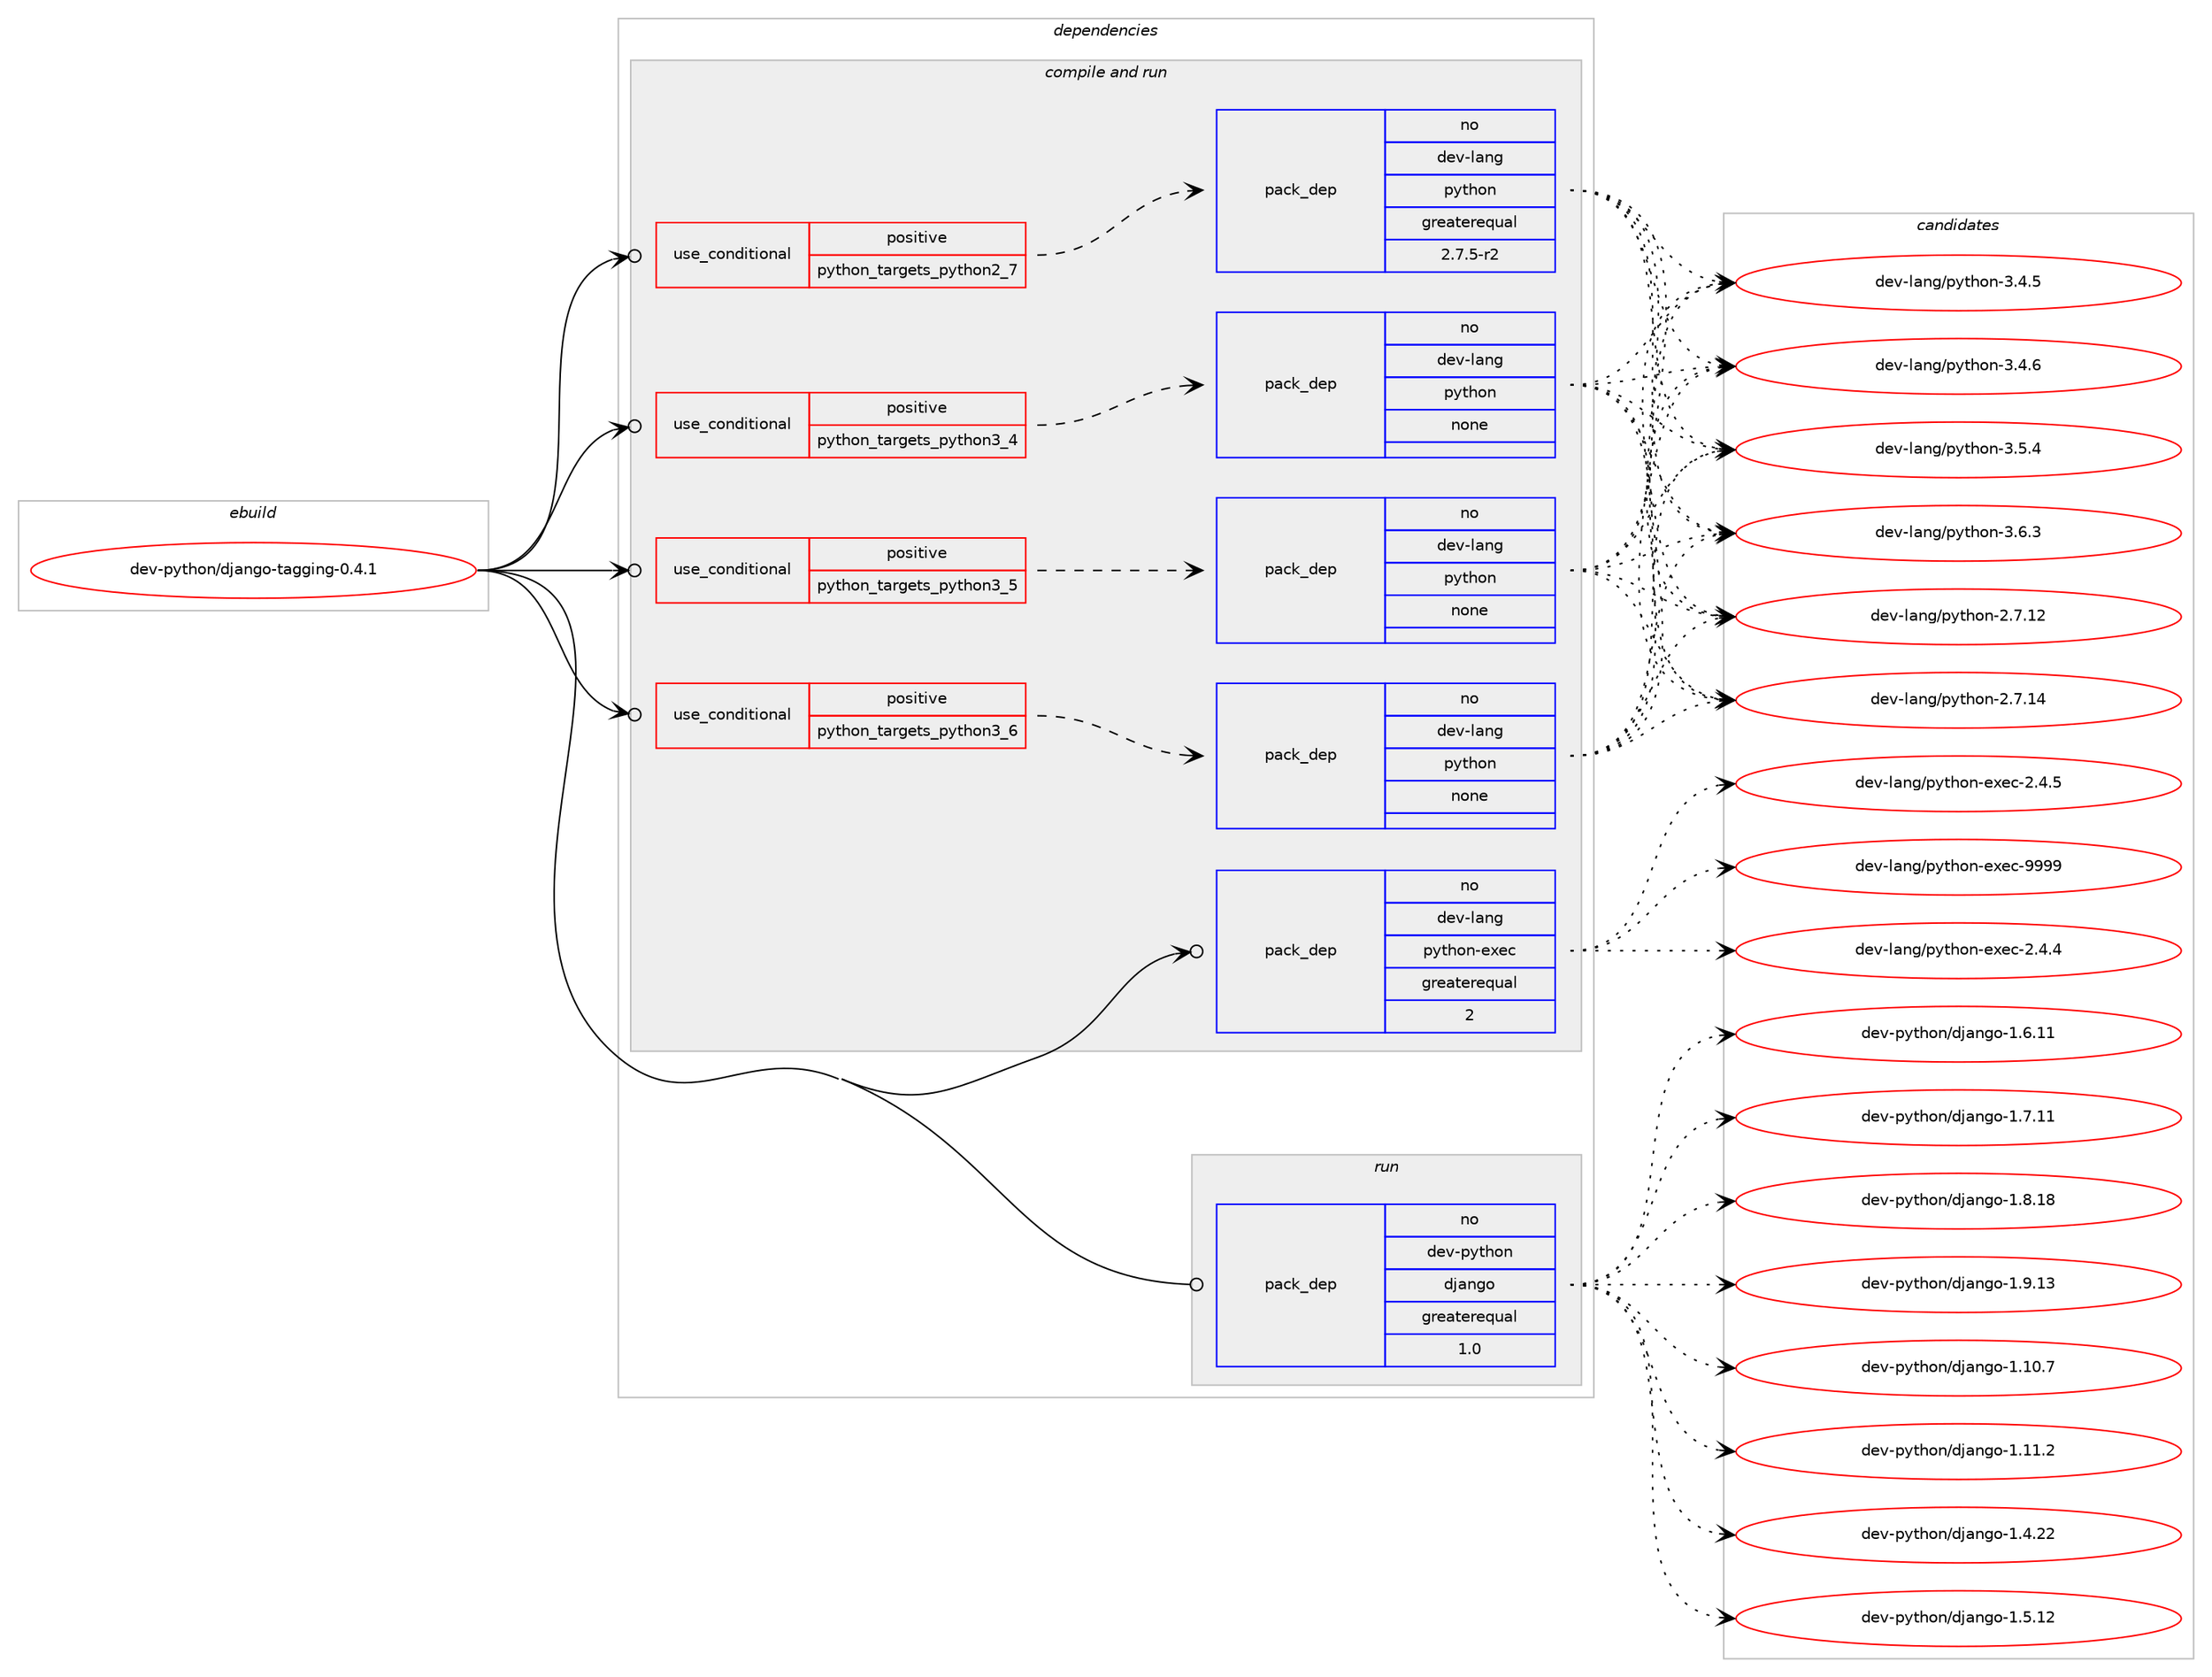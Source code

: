 digraph prolog {

# *************
# Graph options
# *************

newrank=true;
concentrate=true;
compound=true;
graph [rankdir=LR,fontname=Helvetica,fontsize=10,ranksep=1.5];#, ranksep=2.5, nodesep=0.2];
edge  [arrowhead=vee];
node  [fontname=Helvetica,fontsize=10];

# **********
# The ebuild
# **********

subgraph cluster_leftcol {
color=gray;
rank=same;
label=<<i>ebuild</i>>;
id [label="dev-python/django-tagging-0.4.1", color=red, width=4, href="../dev-python/django-tagging-0.4.1.svg"];
}

# ****************
# The dependencies
# ****************

subgraph cluster_midcol {
color=gray;
label=<<i>dependencies</i>>;
subgraph cluster_compile {
fillcolor="#eeeeee";
style=filled;
label=<<i>compile</i>>;
}
subgraph cluster_compileandrun {
fillcolor="#eeeeee";
style=filled;
label=<<i>compile and run</i>>;
subgraph cond31911 {
dependency154492 [label=<<TABLE BORDER="0" CELLBORDER="1" CELLSPACING="0" CELLPADDING="4"><TR><TD ROWSPAN="3" CELLPADDING="10">use_conditional</TD></TR><TR><TD>positive</TD></TR><TR><TD>python_targets_python2_7</TD></TR></TABLE>>, shape=none, color=red];
subgraph pack118749 {
dependency154493 [label=<<TABLE BORDER="0" CELLBORDER="1" CELLSPACING="0" CELLPADDING="4" WIDTH="220"><TR><TD ROWSPAN="6" CELLPADDING="30">pack_dep</TD></TR><TR><TD WIDTH="110">no</TD></TR><TR><TD>dev-lang</TD></TR><TR><TD>python</TD></TR><TR><TD>greaterequal</TD></TR><TR><TD>2.7.5-r2</TD></TR></TABLE>>, shape=none, color=blue];
}
dependency154492:e -> dependency154493:w [weight=20,style="dashed",arrowhead="vee"];
}
id:e -> dependency154492:w [weight=20,style="solid",arrowhead="odotvee"];
subgraph cond31912 {
dependency154494 [label=<<TABLE BORDER="0" CELLBORDER="1" CELLSPACING="0" CELLPADDING="4"><TR><TD ROWSPAN="3" CELLPADDING="10">use_conditional</TD></TR><TR><TD>positive</TD></TR><TR><TD>python_targets_python3_4</TD></TR></TABLE>>, shape=none, color=red];
subgraph pack118750 {
dependency154495 [label=<<TABLE BORDER="0" CELLBORDER="1" CELLSPACING="0" CELLPADDING="4" WIDTH="220"><TR><TD ROWSPAN="6" CELLPADDING="30">pack_dep</TD></TR><TR><TD WIDTH="110">no</TD></TR><TR><TD>dev-lang</TD></TR><TR><TD>python</TD></TR><TR><TD>none</TD></TR><TR><TD></TD></TR></TABLE>>, shape=none, color=blue];
}
dependency154494:e -> dependency154495:w [weight=20,style="dashed",arrowhead="vee"];
}
id:e -> dependency154494:w [weight=20,style="solid",arrowhead="odotvee"];
subgraph cond31913 {
dependency154496 [label=<<TABLE BORDER="0" CELLBORDER="1" CELLSPACING="0" CELLPADDING="4"><TR><TD ROWSPAN="3" CELLPADDING="10">use_conditional</TD></TR><TR><TD>positive</TD></TR><TR><TD>python_targets_python3_5</TD></TR></TABLE>>, shape=none, color=red];
subgraph pack118751 {
dependency154497 [label=<<TABLE BORDER="0" CELLBORDER="1" CELLSPACING="0" CELLPADDING="4" WIDTH="220"><TR><TD ROWSPAN="6" CELLPADDING="30">pack_dep</TD></TR><TR><TD WIDTH="110">no</TD></TR><TR><TD>dev-lang</TD></TR><TR><TD>python</TD></TR><TR><TD>none</TD></TR><TR><TD></TD></TR></TABLE>>, shape=none, color=blue];
}
dependency154496:e -> dependency154497:w [weight=20,style="dashed",arrowhead="vee"];
}
id:e -> dependency154496:w [weight=20,style="solid",arrowhead="odotvee"];
subgraph cond31914 {
dependency154498 [label=<<TABLE BORDER="0" CELLBORDER="1" CELLSPACING="0" CELLPADDING="4"><TR><TD ROWSPAN="3" CELLPADDING="10">use_conditional</TD></TR><TR><TD>positive</TD></TR><TR><TD>python_targets_python3_6</TD></TR></TABLE>>, shape=none, color=red];
subgraph pack118752 {
dependency154499 [label=<<TABLE BORDER="0" CELLBORDER="1" CELLSPACING="0" CELLPADDING="4" WIDTH="220"><TR><TD ROWSPAN="6" CELLPADDING="30">pack_dep</TD></TR><TR><TD WIDTH="110">no</TD></TR><TR><TD>dev-lang</TD></TR><TR><TD>python</TD></TR><TR><TD>none</TD></TR><TR><TD></TD></TR></TABLE>>, shape=none, color=blue];
}
dependency154498:e -> dependency154499:w [weight=20,style="dashed",arrowhead="vee"];
}
id:e -> dependency154498:w [weight=20,style="solid",arrowhead="odotvee"];
subgraph pack118753 {
dependency154500 [label=<<TABLE BORDER="0" CELLBORDER="1" CELLSPACING="0" CELLPADDING="4" WIDTH="220"><TR><TD ROWSPAN="6" CELLPADDING="30">pack_dep</TD></TR><TR><TD WIDTH="110">no</TD></TR><TR><TD>dev-lang</TD></TR><TR><TD>python-exec</TD></TR><TR><TD>greaterequal</TD></TR><TR><TD>2</TD></TR></TABLE>>, shape=none, color=blue];
}
id:e -> dependency154500:w [weight=20,style="solid",arrowhead="odotvee"];
}
subgraph cluster_run {
fillcolor="#eeeeee";
style=filled;
label=<<i>run</i>>;
subgraph pack118754 {
dependency154501 [label=<<TABLE BORDER="0" CELLBORDER="1" CELLSPACING="0" CELLPADDING="4" WIDTH="220"><TR><TD ROWSPAN="6" CELLPADDING="30">pack_dep</TD></TR><TR><TD WIDTH="110">no</TD></TR><TR><TD>dev-python</TD></TR><TR><TD>django</TD></TR><TR><TD>greaterequal</TD></TR><TR><TD>1.0</TD></TR></TABLE>>, shape=none, color=blue];
}
id:e -> dependency154501:w [weight=20,style="solid",arrowhead="odot"];
}
}

# **************
# The candidates
# **************

subgraph cluster_choices {
rank=same;
color=gray;
label=<<i>candidates</i>>;

subgraph choice118749 {
color=black;
nodesep=1;
choice10010111845108971101034711212111610411111045504655464950 [label="dev-lang/python-2.7.12", color=red, width=4,href="../dev-lang/python-2.7.12.svg"];
choice10010111845108971101034711212111610411111045504655464952 [label="dev-lang/python-2.7.14", color=red, width=4,href="../dev-lang/python-2.7.14.svg"];
choice100101118451089711010347112121116104111110455146524653 [label="dev-lang/python-3.4.5", color=red, width=4,href="../dev-lang/python-3.4.5.svg"];
choice100101118451089711010347112121116104111110455146524654 [label="dev-lang/python-3.4.6", color=red, width=4,href="../dev-lang/python-3.4.6.svg"];
choice100101118451089711010347112121116104111110455146534652 [label="dev-lang/python-3.5.4", color=red, width=4,href="../dev-lang/python-3.5.4.svg"];
choice100101118451089711010347112121116104111110455146544651 [label="dev-lang/python-3.6.3", color=red, width=4,href="../dev-lang/python-3.6.3.svg"];
dependency154493:e -> choice10010111845108971101034711212111610411111045504655464950:w [style=dotted,weight="100"];
dependency154493:e -> choice10010111845108971101034711212111610411111045504655464952:w [style=dotted,weight="100"];
dependency154493:e -> choice100101118451089711010347112121116104111110455146524653:w [style=dotted,weight="100"];
dependency154493:e -> choice100101118451089711010347112121116104111110455146524654:w [style=dotted,weight="100"];
dependency154493:e -> choice100101118451089711010347112121116104111110455146534652:w [style=dotted,weight="100"];
dependency154493:e -> choice100101118451089711010347112121116104111110455146544651:w [style=dotted,weight="100"];
}
subgraph choice118750 {
color=black;
nodesep=1;
choice10010111845108971101034711212111610411111045504655464950 [label="dev-lang/python-2.7.12", color=red, width=4,href="../dev-lang/python-2.7.12.svg"];
choice10010111845108971101034711212111610411111045504655464952 [label="dev-lang/python-2.7.14", color=red, width=4,href="../dev-lang/python-2.7.14.svg"];
choice100101118451089711010347112121116104111110455146524653 [label="dev-lang/python-3.4.5", color=red, width=4,href="../dev-lang/python-3.4.5.svg"];
choice100101118451089711010347112121116104111110455146524654 [label="dev-lang/python-3.4.6", color=red, width=4,href="../dev-lang/python-3.4.6.svg"];
choice100101118451089711010347112121116104111110455146534652 [label="dev-lang/python-3.5.4", color=red, width=4,href="../dev-lang/python-3.5.4.svg"];
choice100101118451089711010347112121116104111110455146544651 [label="dev-lang/python-3.6.3", color=red, width=4,href="../dev-lang/python-3.6.3.svg"];
dependency154495:e -> choice10010111845108971101034711212111610411111045504655464950:w [style=dotted,weight="100"];
dependency154495:e -> choice10010111845108971101034711212111610411111045504655464952:w [style=dotted,weight="100"];
dependency154495:e -> choice100101118451089711010347112121116104111110455146524653:w [style=dotted,weight="100"];
dependency154495:e -> choice100101118451089711010347112121116104111110455146524654:w [style=dotted,weight="100"];
dependency154495:e -> choice100101118451089711010347112121116104111110455146534652:w [style=dotted,weight="100"];
dependency154495:e -> choice100101118451089711010347112121116104111110455146544651:w [style=dotted,weight="100"];
}
subgraph choice118751 {
color=black;
nodesep=1;
choice10010111845108971101034711212111610411111045504655464950 [label="dev-lang/python-2.7.12", color=red, width=4,href="../dev-lang/python-2.7.12.svg"];
choice10010111845108971101034711212111610411111045504655464952 [label="dev-lang/python-2.7.14", color=red, width=4,href="../dev-lang/python-2.7.14.svg"];
choice100101118451089711010347112121116104111110455146524653 [label="dev-lang/python-3.4.5", color=red, width=4,href="../dev-lang/python-3.4.5.svg"];
choice100101118451089711010347112121116104111110455146524654 [label="dev-lang/python-3.4.6", color=red, width=4,href="../dev-lang/python-3.4.6.svg"];
choice100101118451089711010347112121116104111110455146534652 [label="dev-lang/python-3.5.4", color=red, width=4,href="../dev-lang/python-3.5.4.svg"];
choice100101118451089711010347112121116104111110455146544651 [label="dev-lang/python-3.6.3", color=red, width=4,href="../dev-lang/python-3.6.3.svg"];
dependency154497:e -> choice10010111845108971101034711212111610411111045504655464950:w [style=dotted,weight="100"];
dependency154497:e -> choice10010111845108971101034711212111610411111045504655464952:w [style=dotted,weight="100"];
dependency154497:e -> choice100101118451089711010347112121116104111110455146524653:w [style=dotted,weight="100"];
dependency154497:e -> choice100101118451089711010347112121116104111110455146524654:w [style=dotted,weight="100"];
dependency154497:e -> choice100101118451089711010347112121116104111110455146534652:w [style=dotted,weight="100"];
dependency154497:e -> choice100101118451089711010347112121116104111110455146544651:w [style=dotted,weight="100"];
}
subgraph choice118752 {
color=black;
nodesep=1;
choice10010111845108971101034711212111610411111045504655464950 [label="dev-lang/python-2.7.12", color=red, width=4,href="../dev-lang/python-2.7.12.svg"];
choice10010111845108971101034711212111610411111045504655464952 [label="dev-lang/python-2.7.14", color=red, width=4,href="../dev-lang/python-2.7.14.svg"];
choice100101118451089711010347112121116104111110455146524653 [label="dev-lang/python-3.4.5", color=red, width=4,href="../dev-lang/python-3.4.5.svg"];
choice100101118451089711010347112121116104111110455146524654 [label="dev-lang/python-3.4.6", color=red, width=4,href="../dev-lang/python-3.4.6.svg"];
choice100101118451089711010347112121116104111110455146534652 [label="dev-lang/python-3.5.4", color=red, width=4,href="../dev-lang/python-3.5.4.svg"];
choice100101118451089711010347112121116104111110455146544651 [label="dev-lang/python-3.6.3", color=red, width=4,href="../dev-lang/python-3.6.3.svg"];
dependency154499:e -> choice10010111845108971101034711212111610411111045504655464950:w [style=dotted,weight="100"];
dependency154499:e -> choice10010111845108971101034711212111610411111045504655464952:w [style=dotted,weight="100"];
dependency154499:e -> choice100101118451089711010347112121116104111110455146524653:w [style=dotted,weight="100"];
dependency154499:e -> choice100101118451089711010347112121116104111110455146524654:w [style=dotted,weight="100"];
dependency154499:e -> choice100101118451089711010347112121116104111110455146534652:w [style=dotted,weight="100"];
dependency154499:e -> choice100101118451089711010347112121116104111110455146544651:w [style=dotted,weight="100"];
}
subgraph choice118753 {
color=black;
nodesep=1;
choice1001011184510897110103471121211161041111104510112010199455046524652 [label="dev-lang/python-exec-2.4.4", color=red, width=4,href="../dev-lang/python-exec-2.4.4.svg"];
choice1001011184510897110103471121211161041111104510112010199455046524653 [label="dev-lang/python-exec-2.4.5", color=red, width=4,href="../dev-lang/python-exec-2.4.5.svg"];
choice10010111845108971101034711212111610411111045101120101994557575757 [label="dev-lang/python-exec-9999", color=red, width=4,href="../dev-lang/python-exec-9999.svg"];
dependency154500:e -> choice1001011184510897110103471121211161041111104510112010199455046524652:w [style=dotted,weight="100"];
dependency154500:e -> choice1001011184510897110103471121211161041111104510112010199455046524653:w [style=dotted,weight="100"];
dependency154500:e -> choice10010111845108971101034711212111610411111045101120101994557575757:w [style=dotted,weight="100"];
}
subgraph choice118754 {
color=black;
nodesep=1;
choice10010111845112121116104111110471001069711010311145494649484655 [label="dev-python/django-1.10.7", color=red, width=4,href="../dev-python/django-1.10.7.svg"];
choice10010111845112121116104111110471001069711010311145494649494650 [label="dev-python/django-1.11.2", color=red, width=4,href="../dev-python/django-1.11.2.svg"];
choice10010111845112121116104111110471001069711010311145494652465050 [label="dev-python/django-1.4.22", color=red, width=4,href="../dev-python/django-1.4.22.svg"];
choice10010111845112121116104111110471001069711010311145494653464950 [label="dev-python/django-1.5.12", color=red, width=4,href="../dev-python/django-1.5.12.svg"];
choice10010111845112121116104111110471001069711010311145494654464949 [label="dev-python/django-1.6.11", color=red, width=4,href="../dev-python/django-1.6.11.svg"];
choice10010111845112121116104111110471001069711010311145494655464949 [label="dev-python/django-1.7.11", color=red, width=4,href="../dev-python/django-1.7.11.svg"];
choice10010111845112121116104111110471001069711010311145494656464956 [label="dev-python/django-1.8.18", color=red, width=4,href="../dev-python/django-1.8.18.svg"];
choice10010111845112121116104111110471001069711010311145494657464951 [label="dev-python/django-1.9.13", color=red, width=4,href="../dev-python/django-1.9.13.svg"];
dependency154501:e -> choice10010111845112121116104111110471001069711010311145494649484655:w [style=dotted,weight="100"];
dependency154501:e -> choice10010111845112121116104111110471001069711010311145494649494650:w [style=dotted,weight="100"];
dependency154501:e -> choice10010111845112121116104111110471001069711010311145494652465050:w [style=dotted,weight="100"];
dependency154501:e -> choice10010111845112121116104111110471001069711010311145494653464950:w [style=dotted,weight="100"];
dependency154501:e -> choice10010111845112121116104111110471001069711010311145494654464949:w [style=dotted,weight="100"];
dependency154501:e -> choice10010111845112121116104111110471001069711010311145494655464949:w [style=dotted,weight="100"];
dependency154501:e -> choice10010111845112121116104111110471001069711010311145494656464956:w [style=dotted,weight="100"];
dependency154501:e -> choice10010111845112121116104111110471001069711010311145494657464951:w [style=dotted,weight="100"];
}
}

}
